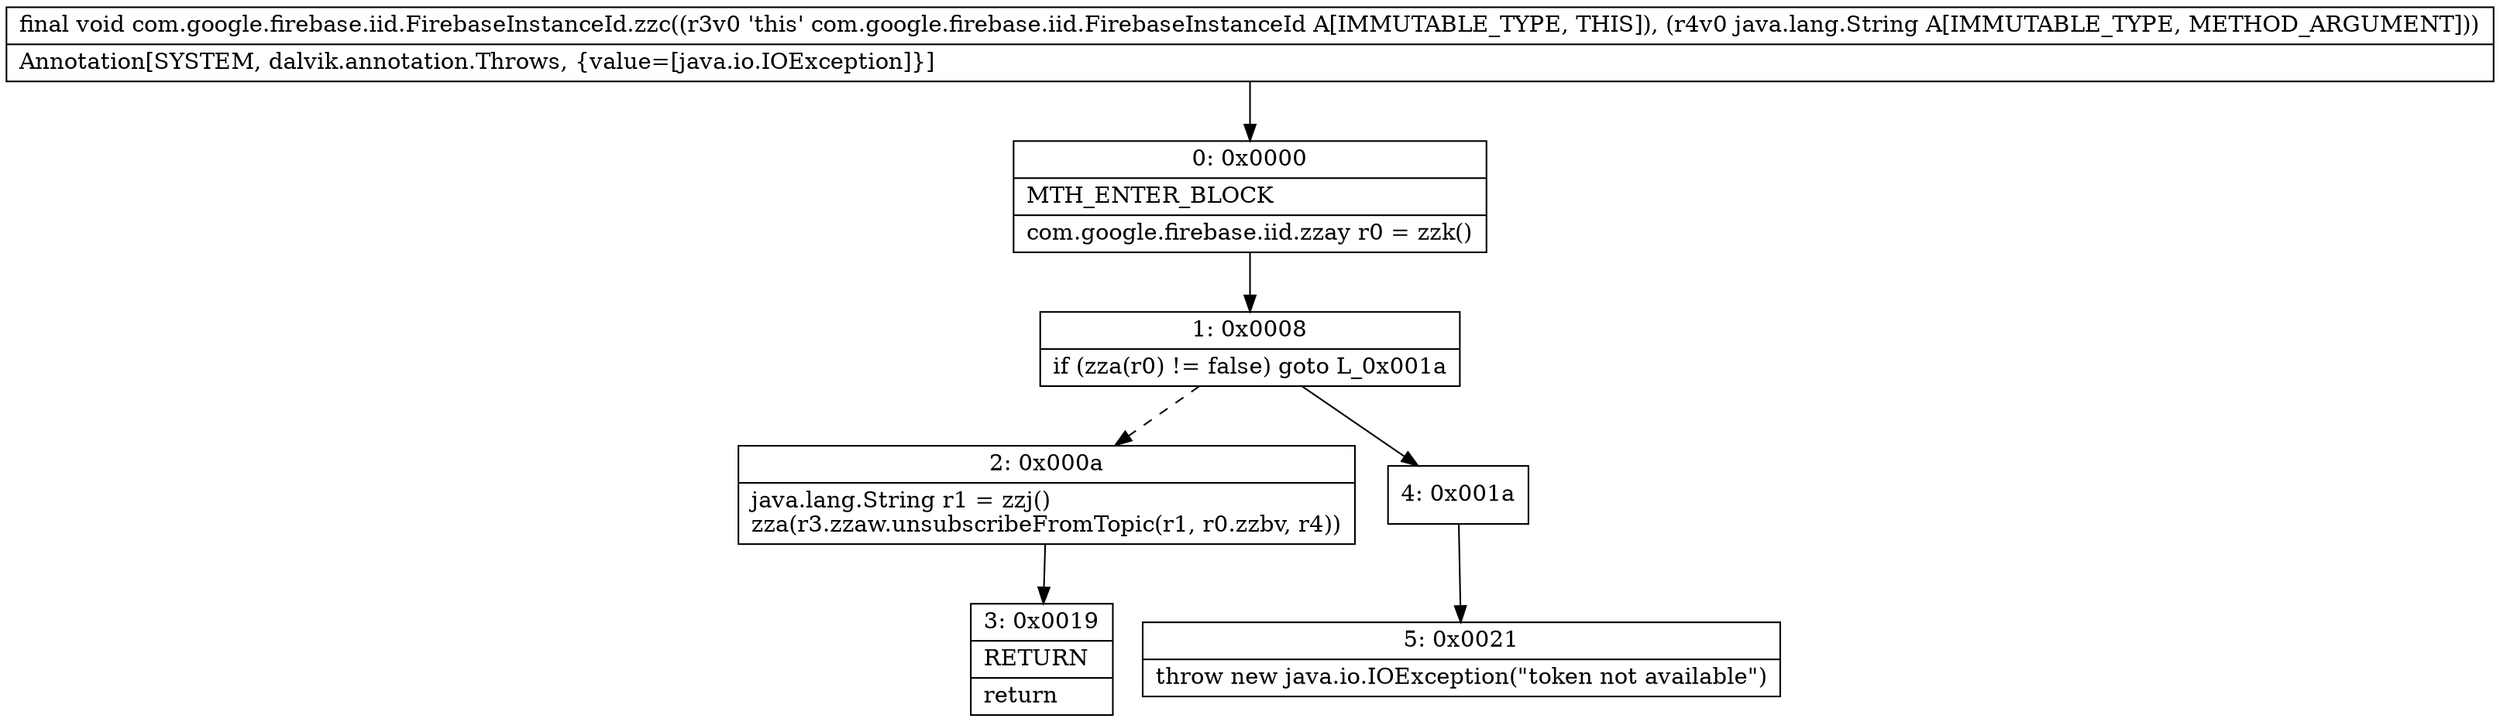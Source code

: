 digraph "CFG forcom.google.firebase.iid.FirebaseInstanceId.zzc(Ljava\/lang\/String;)V" {
Node_0 [shape=record,label="{0\:\ 0x0000|MTH_ENTER_BLOCK\l|com.google.firebase.iid.zzay r0 = zzk()\l}"];
Node_1 [shape=record,label="{1\:\ 0x0008|if (zza(r0) != false) goto L_0x001a\l}"];
Node_2 [shape=record,label="{2\:\ 0x000a|java.lang.String r1 = zzj()\lzza(r3.zzaw.unsubscribeFromTopic(r1, r0.zzbv, r4))\l}"];
Node_3 [shape=record,label="{3\:\ 0x0019|RETURN\l|return\l}"];
Node_4 [shape=record,label="{4\:\ 0x001a}"];
Node_5 [shape=record,label="{5\:\ 0x0021|throw new java.io.IOException(\"token not available\")\l}"];
MethodNode[shape=record,label="{final void com.google.firebase.iid.FirebaseInstanceId.zzc((r3v0 'this' com.google.firebase.iid.FirebaseInstanceId A[IMMUTABLE_TYPE, THIS]), (r4v0 java.lang.String A[IMMUTABLE_TYPE, METHOD_ARGUMENT]))  | Annotation[SYSTEM, dalvik.annotation.Throws, \{value=[java.io.IOException]\}]\l}"];
MethodNode -> Node_0;
Node_0 -> Node_1;
Node_1 -> Node_2[style=dashed];
Node_1 -> Node_4;
Node_2 -> Node_3;
Node_4 -> Node_5;
}

